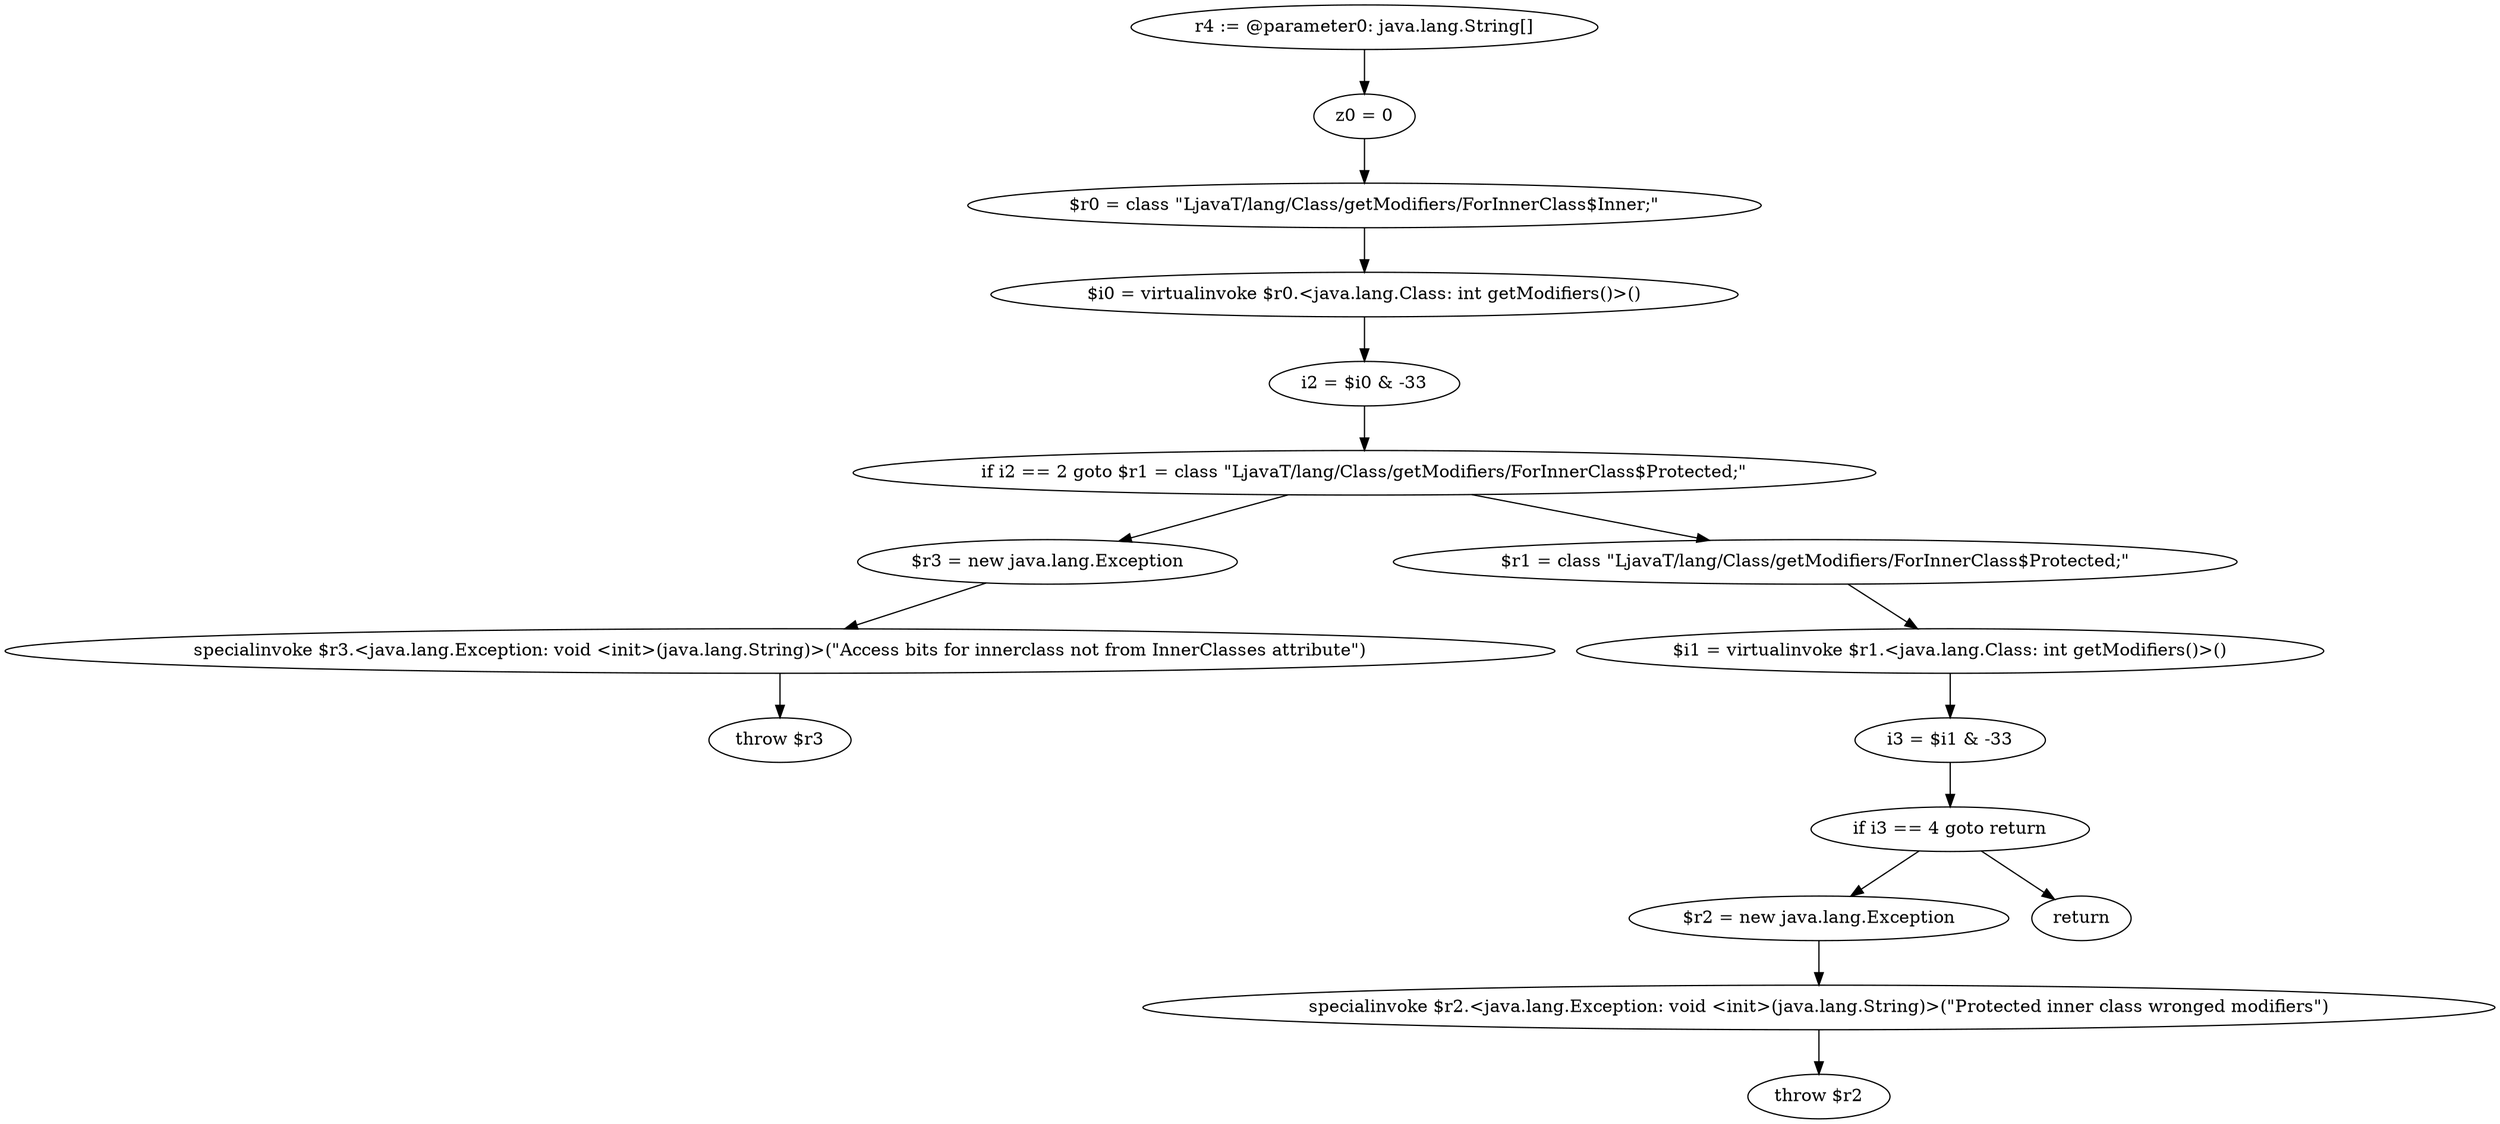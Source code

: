 digraph "unitGraph" {
    "r4 := @parameter0: java.lang.String[]"
    "z0 = 0"
    "$r0 = class \"LjavaT/lang/Class/getModifiers/ForInnerClass$Inner;\""
    "$i0 = virtualinvoke $r0.<java.lang.Class: int getModifiers()>()"
    "i2 = $i0 & -33"
    "if i2 == 2 goto $r1 = class \"LjavaT/lang/Class/getModifiers/ForInnerClass$Protected;\""
    "$r3 = new java.lang.Exception"
    "specialinvoke $r3.<java.lang.Exception: void <init>(java.lang.String)>(\"Access bits for innerclass not from InnerClasses attribute\")"
    "throw $r3"
    "$r1 = class \"LjavaT/lang/Class/getModifiers/ForInnerClass$Protected;\""
    "$i1 = virtualinvoke $r1.<java.lang.Class: int getModifiers()>()"
    "i3 = $i1 & -33"
    "if i3 == 4 goto return"
    "$r2 = new java.lang.Exception"
    "specialinvoke $r2.<java.lang.Exception: void <init>(java.lang.String)>(\"Protected inner class wronged modifiers\")"
    "throw $r2"
    "return"
    "r4 := @parameter0: java.lang.String[]"->"z0 = 0";
    "z0 = 0"->"$r0 = class \"LjavaT/lang/Class/getModifiers/ForInnerClass$Inner;\"";
    "$r0 = class \"LjavaT/lang/Class/getModifiers/ForInnerClass$Inner;\""->"$i0 = virtualinvoke $r0.<java.lang.Class: int getModifiers()>()";
    "$i0 = virtualinvoke $r0.<java.lang.Class: int getModifiers()>()"->"i2 = $i0 & -33";
    "i2 = $i0 & -33"->"if i2 == 2 goto $r1 = class \"LjavaT/lang/Class/getModifiers/ForInnerClass$Protected;\"";
    "if i2 == 2 goto $r1 = class \"LjavaT/lang/Class/getModifiers/ForInnerClass$Protected;\""->"$r3 = new java.lang.Exception";
    "if i2 == 2 goto $r1 = class \"LjavaT/lang/Class/getModifiers/ForInnerClass$Protected;\""->"$r1 = class \"LjavaT/lang/Class/getModifiers/ForInnerClass$Protected;\"";
    "$r3 = new java.lang.Exception"->"specialinvoke $r3.<java.lang.Exception: void <init>(java.lang.String)>(\"Access bits for innerclass not from InnerClasses attribute\")";
    "specialinvoke $r3.<java.lang.Exception: void <init>(java.lang.String)>(\"Access bits for innerclass not from InnerClasses attribute\")"->"throw $r3";
    "$r1 = class \"LjavaT/lang/Class/getModifiers/ForInnerClass$Protected;\""->"$i1 = virtualinvoke $r1.<java.lang.Class: int getModifiers()>()";
    "$i1 = virtualinvoke $r1.<java.lang.Class: int getModifiers()>()"->"i3 = $i1 & -33";
    "i3 = $i1 & -33"->"if i3 == 4 goto return";
    "if i3 == 4 goto return"->"$r2 = new java.lang.Exception";
    "if i3 == 4 goto return"->"return";
    "$r2 = new java.lang.Exception"->"specialinvoke $r2.<java.lang.Exception: void <init>(java.lang.String)>(\"Protected inner class wronged modifiers\")";
    "specialinvoke $r2.<java.lang.Exception: void <init>(java.lang.String)>(\"Protected inner class wronged modifiers\")"->"throw $r2";
}
